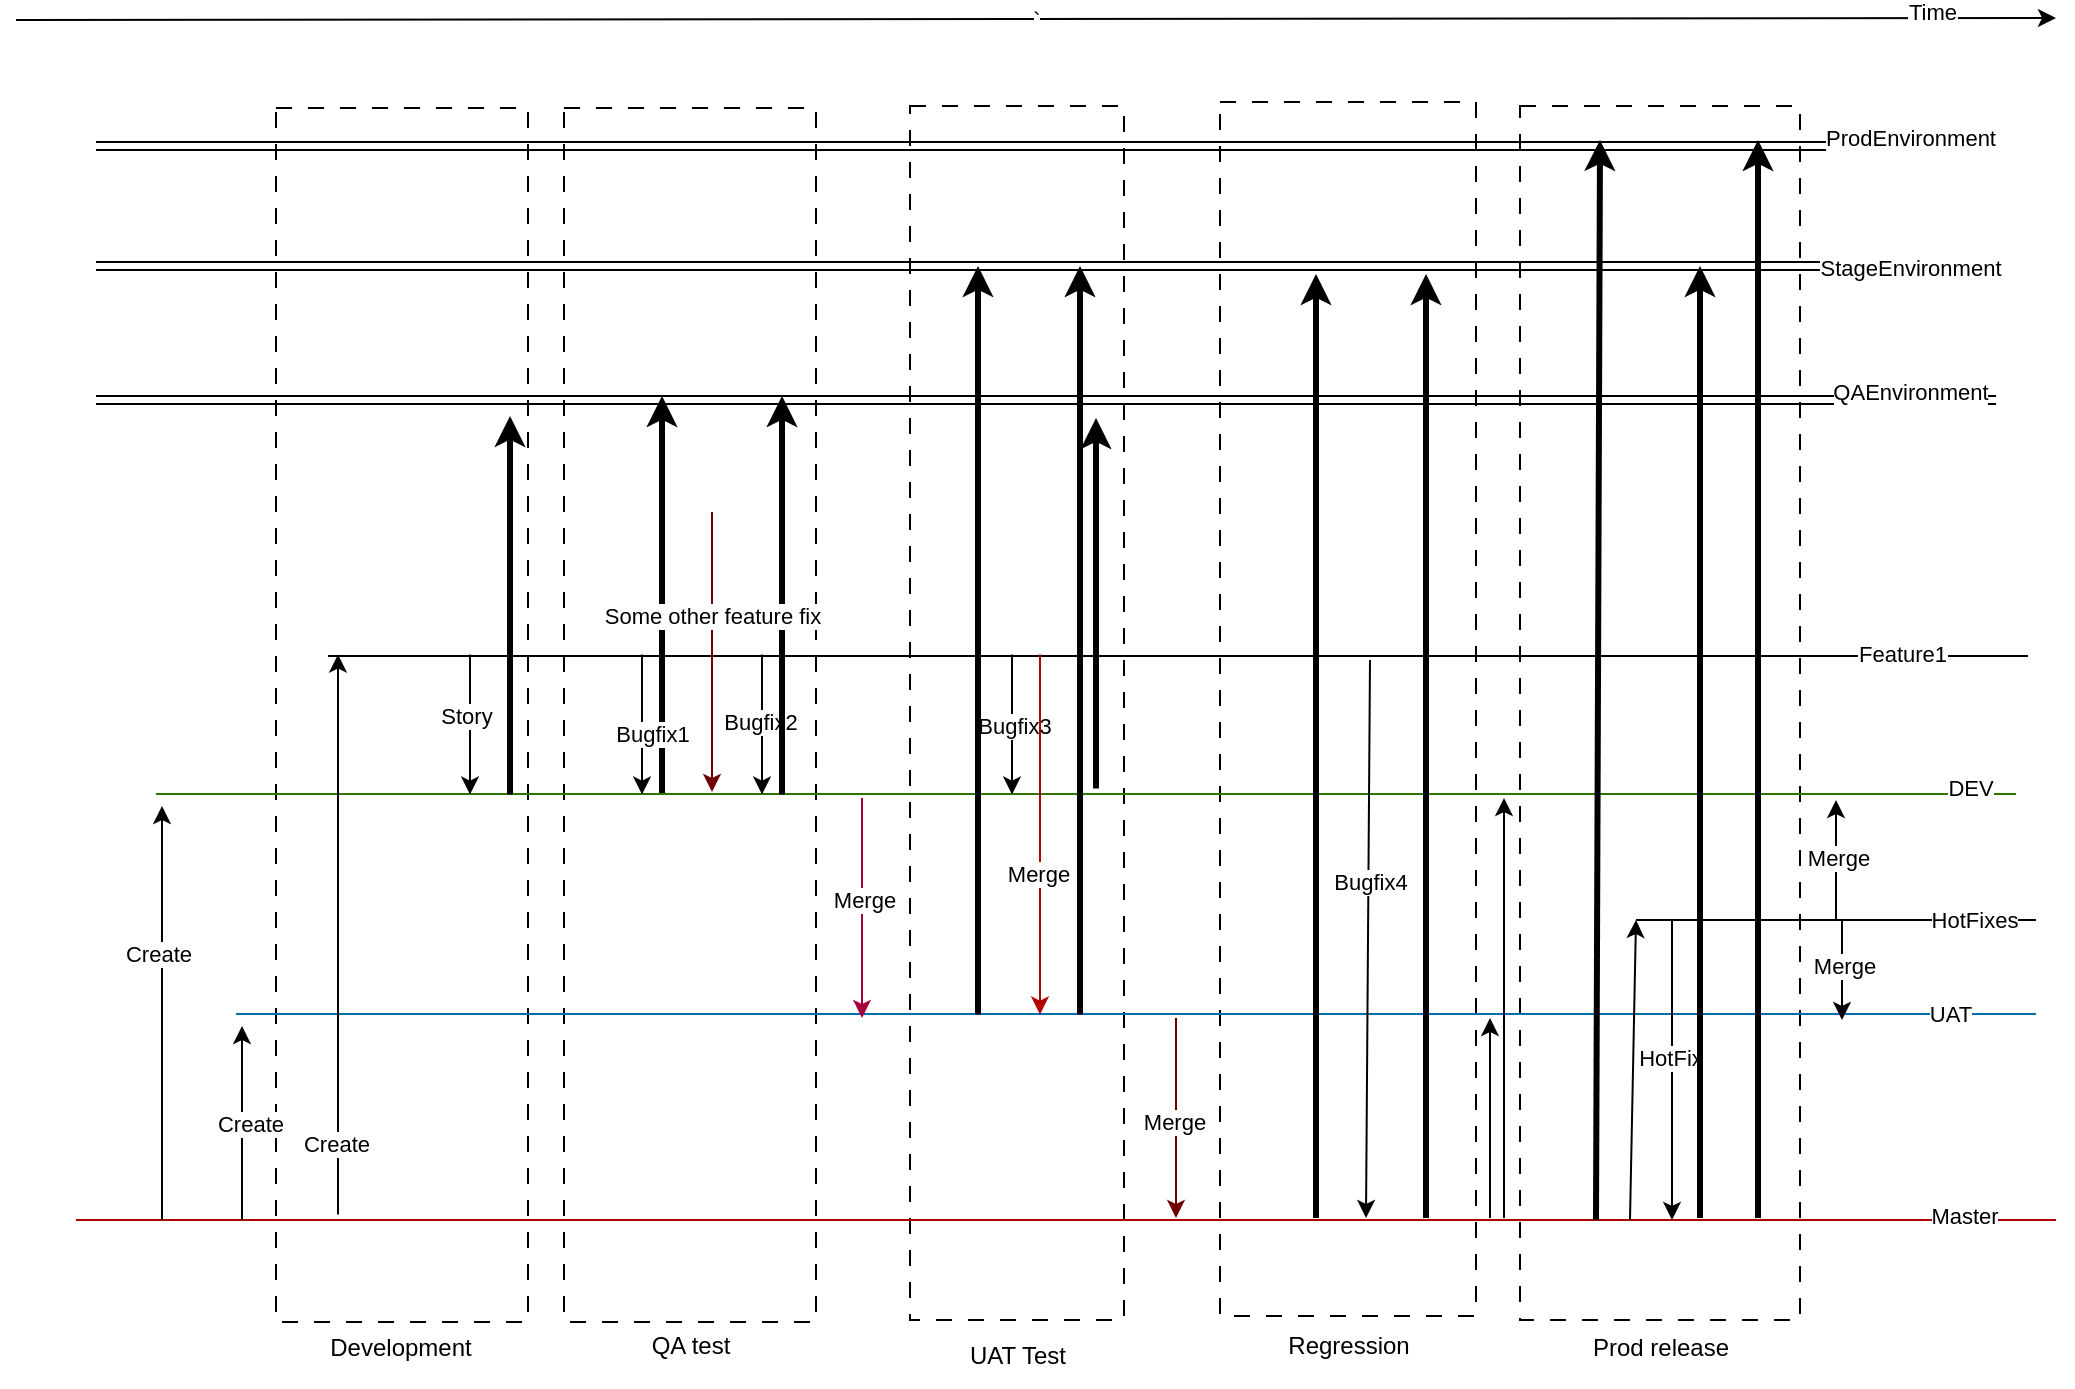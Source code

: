 <mxfile version="28.0.7">
  <diagram name="Page-1" id="1WZ4-aWFHayp4CXcd575">
    <mxGraphModel dx="985" dy="589" grid="1" gridSize="10" guides="1" tooltips="1" connect="1" arrows="1" fold="1" page="1" pageScale="1" pageWidth="1100" pageHeight="850" math="0" shadow="0">
      <root>
        <mxCell id="0" />
        <mxCell id="1" parent="0" />
        <mxCell id="tEogaM8hIcUbl6TOvtMi-2" value="" style="whiteSpace=wrap;html=1;fillStyle=auto;dashed=1;dashPattern=8 8;strokeColor=light-dark(#000000,#1F4EA9);" vertex="1" parent="1">
          <mxGeometry x="160" y="85" width="126" height="607" as="geometry" />
        </mxCell>
        <mxCell id="tEogaM8hIcUbl6TOvtMi-3" value="" style="whiteSpace=wrap;html=1;fillStyle=auto;dashed=1;dashPattern=8 8;strokeColor=light-dark(#000000,#1F4EA9);" vertex="1" parent="1">
          <mxGeometry x="632" y="82" width="128" height="607" as="geometry" />
        </mxCell>
        <mxCell id="tEogaM8hIcUbl6TOvtMi-4" value="" style="whiteSpace=wrap;html=1;fillStyle=auto;dashed=1;dashPattern=8 8;strokeColor=light-dark(#000000,#1F4EA9);" vertex="1" parent="1">
          <mxGeometry x="304" y="85" width="126" height="607" as="geometry" />
        </mxCell>
        <mxCell id="tEogaM8hIcUbl6TOvtMi-5" value="" style="endArrow=classic;html=1;rounded=0;strokeWidth=3;" edge="1" parent="1">
          <mxGeometry width="50" height="50" relative="1" as="geometry">
            <mxPoint x="353" y="428.29" as="sourcePoint" />
            <mxPoint x="353" y="229" as="targetPoint" />
          </mxGeometry>
        </mxCell>
        <mxCell id="tEogaM8hIcUbl6TOvtMi-6" value="" style="whiteSpace=wrap;html=1;fillStyle=auto;dashed=1;dashPattern=8 8;strokeColor=light-dark(#000000,#1F4EA9);" vertex="1" parent="1">
          <mxGeometry x="477" y="84" width="107" height="607" as="geometry" />
        </mxCell>
        <mxCell id="tEogaM8hIcUbl6TOvtMi-7" value="" style="rounded=0;whiteSpace=wrap;html=1;dashed=1;dashPattern=8 8;strokeColor=light-dark(#000000,#1F4EA9);" vertex="1" parent="1">
          <mxGeometry x="782" y="84" width="140" height="607" as="geometry" />
        </mxCell>
        <mxCell id="tEogaM8hIcUbl6TOvtMi-8" value="Prod release" style="text;html=1;align=center;verticalAlign=middle;resizable=0;points=[];autosize=1;strokeColor=none;fillColor=none;" vertex="1" parent="1">
          <mxGeometry x="807" y="690" width="90" height="30" as="geometry" />
        </mxCell>
        <mxCell id="tEogaM8hIcUbl6TOvtMi-9" value="" style="endArrow=none;html=1;rounded=0;fillColor=#60a917;strokeColor=#2D7600;" edge="1" parent="1">
          <mxGeometry width="50" height="50" relative="1" as="geometry">
            <mxPoint x="100" y="428" as="sourcePoint" />
            <mxPoint x="1030" y="428" as="targetPoint" />
          </mxGeometry>
        </mxCell>
        <mxCell id="tEogaM8hIcUbl6TOvtMi-10" value="DEV" style="edgeLabel;html=1;align=center;verticalAlign=middle;resizable=0;points=[];" vertex="1" connectable="0" parent="tEogaM8hIcUbl6TOvtMi-9">
          <mxGeometry x="0.949" y="3" relative="1" as="geometry">
            <mxPoint as="offset" />
          </mxGeometry>
        </mxCell>
        <mxCell id="tEogaM8hIcUbl6TOvtMi-11" value="" style="endArrow=none;html=1;rounded=0;fillColor=#1ba1e2;strokeColor=#006EAF;" edge="1" parent="1">
          <mxGeometry width="50" height="50" relative="1" as="geometry">
            <mxPoint x="140" y="538" as="sourcePoint" />
            <mxPoint x="1040" y="538" as="targetPoint" />
          </mxGeometry>
        </mxCell>
        <mxCell id="tEogaM8hIcUbl6TOvtMi-12" value="UAT" style="edgeLabel;html=1;align=center;verticalAlign=middle;resizable=0;points=[];" vertex="1" connectable="0" parent="tEogaM8hIcUbl6TOvtMi-11">
          <mxGeometry x="0.903" relative="1" as="geometry">
            <mxPoint as="offset" />
          </mxGeometry>
        </mxCell>
        <mxCell id="tEogaM8hIcUbl6TOvtMi-13" value="" style="endArrow=none;html=1;rounded=0;fillColor=#e51400;strokeColor=#B20000;" edge="1" parent="1">
          <mxGeometry width="50" height="50" relative="1" as="geometry">
            <mxPoint x="60" y="641" as="sourcePoint" />
            <mxPoint x="1050" y="641" as="targetPoint" />
          </mxGeometry>
        </mxCell>
        <mxCell id="tEogaM8hIcUbl6TOvtMi-14" value="Master" style="edgeLabel;html=1;align=center;verticalAlign=middle;resizable=0;points=[];" vertex="1" connectable="0" parent="tEogaM8hIcUbl6TOvtMi-13">
          <mxGeometry x="0.847" y="2" relative="1" as="geometry">
            <mxPoint x="29" as="offset" />
          </mxGeometry>
        </mxCell>
        <mxCell id="tEogaM8hIcUbl6TOvtMi-15" style="edgeStyle=orthogonalEdgeStyle;rounded=0;orthogonalLoop=1;jettySize=auto;html=1;" edge="1" parent="1">
          <mxGeometry relative="1" as="geometry">
            <mxPoint x="257" y="428.29" as="targetPoint" />
            <mxPoint x="257" y="358.29" as="sourcePoint" />
          </mxGeometry>
        </mxCell>
        <mxCell id="tEogaM8hIcUbl6TOvtMi-16" value="Story" style="edgeLabel;html=1;align=center;verticalAlign=middle;resizable=0;points=[];" vertex="1" connectable="0" parent="tEogaM8hIcUbl6TOvtMi-15">
          <mxGeometry x="0.833" y="-2" relative="1" as="geometry">
            <mxPoint y="-34" as="offset" />
          </mxGeometry>
        </mxCell>
        <mxCell id="tEogaM8hIcUbl6TOvtMi-17" style="edgeStyle=orthogonalEdgeStyle;rounded=0;orthogonalLoop=1;jettySize=auto;html=1;" edge="1" parent="1">
          <mxGeometry relative="1" as="geometry">
            <mxPoint x="343" y="428.29" as="targetPoint" />
            <mxPoint x="343" y="358.29" as="sourcePoint" />
          </mxGeometry>
        </mxCell>
        <mxCell id="tEogaM8hIcUbl6TOvtMi-18" value="Bugfix1" style="edgeLabel;html=1;align=center;verticalAlign=middle;resizable=0;points=[];" vertex="1" connectable="0" parent="tEogaM8hIcUbl6TOvtMi-17">
          <mxGeometry x="0.707" relative="1" as="geometry">
            <mxPoint x="5" y="-20" as="offset" />
          </mxGeometry>
        </mxCell>
        <mxCell id="tEogaM8hIcUbl6TOvtMi-19" style="edgeStyle=orthogonalEdgeStyle;rounded=0;orthogonalLoop=1;jettySize=auto;html=1;" edge="1" parent="1">
          <mxGeometry relative="1" as="geometry">
            <mxPoint x="528" y="428.29" as="targetPoint" />
            <mxPoint x="528" y="358.29" as="sourcePoint" />
          </mxGeometry>
        </mxCell>
        <mxCell id="tEogaM8hIcUbl6TOvtMi-20" value="Bugfix3" style="edgeLabel;html=1;align=center;verticalAlign=middle;resizable=0;points=[];" vertex="1" connectable="0" parent="tEogaM8hIcUbl6TOvtMi-19">
          <mxGeometry x="0.501" y="-2" relative="1" as="geometry">
            <mxPoint x="3" y="-17" as="offset" />
          </mxGeometry>
        </mxCell>
        <mxCell id="tEogaM8hIcUbl6TOvtMi-21" value="`" style="endArrow=classic;html=1;rounded=0;" edge="1" parent="1">
          <mxGeometry width="50" height="50" relative="1" as="geometry">
            <mxPoint x="30" y="41" as="sourcePoint" />
            <mxPoint x="1050" y="40" as="targetPoint" />
          </mxGeometry>
        </mxCell>
        <mxCell id="tEogaM8hIcUbl6TOvtMi-22" value="Time" style="edgeLabel;html=1;align=center;verticalAlign=middle;resizable=0;points=[];" vertex="1" connectable="0" parent="tEogaM8hIcUbl6TOvtMi-21">
          <mxGeometry x="0.877" y="3" relative="1" as="geometry">
            <mxPoint as="offset" />
          </mxGeometry>
        </mxCell>
        <mxCell id="tEogaM8hIcUbl6TOvtMi-23" value="" style="endArrow=none;html=1;rounded=0;" edge="1" parent="1">
          <mxGeometry width="50" height="50" relative="1" as="geometry">
            <mxPoint x="186" y="359" as="sourcePoint" />
            <mxPoint x="1036" y="359" as="targetPoint" />
          </mxGeometry>
        </mxCell>
        <mxCell id="tEogaM8hIcUbl6TOvtMi-24" value="Feature1" style="edgeLabel;html=1;align=center;verticalAlign=middle;resizable=0;points=[];" vertex="1" connectable="0" parent="tEogaM8hIcUbl6TOvtMi-23">
          <mxGeometry x="0.656" y="1" relative="1" as="geometry">
            <mxPoint x="83" as="offset" />
          </mxGeometry>
        </mxCell>
        <mxCell id="tEogaM8hIcUbl6TOvtMi-25" value="" style="endArrow=classic;html=1;rounded=0;" edge="1" parent="1">
          <mxGeometry width="50" height="50" relative="1" as="geometry">
            <mxPoint x="191" y="638.29" as="sourcePoint" />
            <mxPoint x="191" y="358.29" as="targetPoint" />
          </mxGeometry>
        </mxCell>
        <mxCell id="tEogaM8hIcUbl6TOvtMi-26" value="Create" style="edgeLabel;html=1;align=center;verticalAlign=middle;resizable=0;points=[];" vertex="1" connectable="0" parent="tEogaM8hIcUbl6TOvtMi-25">
          <mxGeometry x="-0.743" y="1" relative="1" as="geometry">
            <mxPoint as="offset" />
          </mxGeometry>
        </mxCell>
        <mxCell id="tEogaM8hIcUbl6TOvtMi-27" value="" style="endArrow=classic;html=1;rounded=0;" edge="1" parent="1">
          <mxGeometry width="50" height="50" relative="1" as="geometry">
            <mxPoint x="403" y="358.29" as="sourcePoint" />
            <mxPoint x="403" y="428.29" as="targetPoint" />
          </mxGeometry>
        </mxCell>
        <mxCell id="tEogaM8hIcUbl6TOvtMi-28" value="Bugfix2" style="edgeLabel;html=1;align=center;verticalAlign=middle;resizable=0;points=[];" vertex="1" connectable="0" parent="tEogaM8hIcUbl6TOvtMi-27">
          <mxGeometry x="-0.048" y="-1" relative="1" as="geometry">
            <mxPoint as="offset" />
          </mxGeometry>
        </mxCell>
        <mxCell id="tEogaM8hIcUbl6TOvtMi-29" value="" style="shape=link;html=1;rounded=0;" edge="1" parent="1">
          <mxGeometry width="100" relative="1" as="geometry">
            <mxPoint x="70" y="231" as="sourcePoint" />
            <mxPoint x="1020" y="231" as="targetPoint" />
          </mxGeometry>
        </mxCell>
        <mxCell id="tEogaM8hIcUbl6TOvtMi-30" value="QAEnvironment" style="edgeLabel;html=1;align=center;verticalAlign=middle;resizable=0;points=[];" vertex="1" connectable="0" parent="tEogaM8hIcUbl6TOvtMi-29">
          <mxGeometry x="0.907" y="4" relative="1" as="geometry">
            <mxPoint x="1" as="offset" />
          </mxGeometry>
        </mxCell>
        <mxCell id="tEogaM8hIcUbl6TOvtMi-31" value="" style="endArrow=classic;html=1;rounded=0;strokeWidth=3;" edge="1" parent="1">
          <mxGeometry width="50" height="50" relative="1" as="geometry">
            <mxPoint x="277" y="428.29" as="sourcePoint" />
            <mxPoint x="277" y="239" as="targetPoint" />
          </mxGeometry>
        </mxCell>
        <mxCell id="tEogaM8hIcUbl6TOvtMi-32" value="" style="shape=link;html=1;rounded=0;" edge="1" parent="1">
          <mxGeometry width="100" relative="1" as="geometry">
            <mxPoint x="70" y="164" as="sourcePoint" />
            <mxPoint x="1020" y="164" as="targetPoint" />
          </mxGeometry>
        </mxCell>
        <mxCell id="tEogaM8hIcUbl6TOvtMi-33" value="StageEnvironment" style="edgeLabel;html=1;align=center;verticalAlign=middle;resizable=0;points=[];" vertex="1" connectable="0" parent="tEogaM8hIcUbl6TOvtMi-32">
          <mxGeometry x="0.909" y="-1" relative="1" as="geometry">
            <mxPoint as="offset" />
          </mxGeometry>
        </mxCell>
        <mxCell id="tEogaM8hIcUbl6TOvtMi-36" value="" style="endArrow=classic;html=1;rounded=0;strokeWidth=3;" edge="1" parent="1">
          <mxGeometry width="50" height="50" relative="1" as="geometry">
            <mxPoint x="511" y="538.29" as="sourcePoint" />
            <mxPoint x="511" y="164" as="targetPoint" />
          </mxGeometry>
        </mxCell>
        <mxCell id="tEogaM8hIcUbl6TOvtMi-37" value="" style="endArrow=classic;html=1;rounded=0;fillColor=#e51400;strokeColor=#B20000;" edge="1" parent="1">
          <mxGeometry width="50" height="50" relative="1" as="geometry">
            <mxPoint x="542" y="358.29" as="sourcePoint" />
            <mxPoint x="542" y="538.29" as="targetPoint" />
          </mxGeometry>
        </mxCell>
        <mxCell id="tEogaM8hIcUbl6TOvtMi-38" value="Merge" style="edgeLabel;html=1;align=center;verticalAlign=middle;resizable=0;points=[];" vertex="1" connectable="0" parent="tEogaM8hIcUbl6TOvtMi-37">
          <mxGeometry x="0.214" y="-1" relative="1" as="geometry">
            <mxPoint as="offset" />
          </mxGeometry>
        </mxCell>
        <mxCell id="tEogaM8hIcUbl6TOvtMi-39" value="" style="endArrow=classic;html=1;rounded=0;strokeWidth=3;" edge="1" parent="1">
          <mxGeometry width="50" height="50" relative="1" as="geometry">
            <mxPoint x="562" y="538.29" as="sourcePoint" />
            <mxPoint x="562" y="164" as="targetPoint" />
          </mxGeometry>
        </mxCell>
        <mxCell id="tEogaM8hIcUbl6TOvtMi-40" value="" style="endArrow=classic;html=1;rounded=0;strokeWidth=3;" edge="1" parent="1">
          <mxGeometry width="50" height="50" relative="1" as="geometry">
            <mxPoint x="413" y="428.29" as="sourcePoint" />
            <mxPoint x="413" y="229" as="targetPoint" />
          </mxGeometry>
        </mxCell>
        <mxCell id="tEogaM8hIcUbl6TOvtMi-41" value="" style="endArrow=classic;html=1;rounded=0;fillColor=#a20025;strokeColor=#6F0000;" edge="1" parent="1">
          <mxGeometry width="50" height="50" relative="1" as="geometry">
            <mxPoint x="378" y="287" as="sourcePoint" />
            <mxPoint x="378" y="427" as="targetPoint" />
          </mxGeometry>
        </mxCell>
        <mxCell id="tEogaM8hIcUbl6TOvtMi-42" value="Some other feature fix" style="edgeLabel;html=1;align=center;verticalAlign=middle;resizable=0;points=[];" vertex="1" connectable="0" parent="tEogaM8hIcUbl6TOvtMi-41">
          <mxGeometry x="-0.643" y="1" relative="1" as="geometry">
            <mxPoint x="-1" y="27" as="offset" />
          </mxGeometry>
        </mxCell>
        <mxCell id="tEogaM8hIcUbl6TOvtMi-43" value="" style="shape=link;html=1;rounded=0;" edge="1" parent="1">
          <mxGeometry width="100" relative="1" as="geometry">
            <mxPoint x="70" y="104" as="sourcePoint" />
            <mxPoint x="1020" y="104" as="targetPoint" />
          </mxGeometry>
        </mxCell>
        <mxCell id="tEogaM8hIcUbl6TOvtMi-44" value="ProdEnvironment" style="edgeLabel;html=1;align=center;verticalAlign=middle;resizable=0;points=[];" vertex="1" connectable="0" parent="tEogaM8hIcUbl6TOvtMi-43">
          <mxGeometry x="0.907" y="4" relative="1" as="geometry">
            <mxPoint x="1" as="offset" />
          </mxGeometry>
        </mxCell>
        <mxCell id="tEogaM8hIcUbl6TOvtMi-45" value="" style="endArrow=classic;html=1;rounded=0;strokeWidth=3;" edge="1" parent="1">
          <mxGeometry width="50" height="50" relative="1" as="geometry">
            <mxPoint x="820" y="641" as="sourcePoint" />
            <mxPoint x="822" y="101" as="targetPoint" />
          </mxGeometry>
        </mxCell>
        <mxCell id="tEogaM8hIcUbl6TOvtMi-46" value="" style="endArrow=classic;html=1;rounded=0;" edge="1" parent="1">
          <mxGeometry width="50" height="50" relative="1" as="geometry">
            <mxPoint x="143" y="641" as="sourcePoint" />
            <mxPoint x="143" y="544" as="targetPoint" />
          </mxGeometry>
        </mxCell>
        <mxCell id="tEogaM8hIcUbl6TOvtMi-47" value="Create" style="edgeLabel;html=1;align=center;verticalAlign=middle;resizable=0;points=[];" vertex="1" connectable="0" parent="tEogaM8hIcUbl6TOvtMi-46">
          <mxGeometry x="-0.003" y="-4" relative="1" as="geometry">
            <mxPoint as="offset" />
          </mxGeometry>
        </mxCell>
        <mxCell id="tEogaM8hIcUbl6TOvtMi-48" value="" style="endArrow=classic;html=1;rounded=0;" edge="1" parent="1">
          <mxGeometry width="50" height="50" relative="1" as="geometry">
            <mxPoint x="103" y="641" as="sourcePoint" />
            <mxPoint x="103" y="434" as="targetPoint" />
          </mxGeometry>
        </mxCell>
        <mxCell id="tEogaM8hIcUbl6TOvtMi-49" value="Create" style="edgeLabel;html=1;align=center;verticalAlign=middle;resizable=0;points=[];" vertex="1" connectable="0" parent="tEogaM8hIcUbl6TOvtMi-48">
          <mxGeometry x="0.284" y="2" relative="1" as="geometry">
            <mxPoint as="offset" />
          </mxGeometry>
        </mxCell>
        <mxCell id="tEogaM8hIcUbl6TOvtMi-50" value="" style="endArrow=classic;html=1;rounded=0;" edge="1" parent="1">
          <mxGeometry width="50" height="50" relative="1" as="geometry">
            <mxPoint x="858" y="491" as="sourcePoint" />
            <mxPoint x="858" y="641" as="targetPoint" />
          </mxGeometry>
        </mxCell>
        <mxCell id="tEogaM8hIcUbl6TOvtMi-51" value="HotFix" style="edgeLabel;html=1;align=center;verticalAlign=middle;resizable=0;points=[];" vertex="1" connectable="0" parent="tEogaM8hIcUbl6TOvtMi-50">
          <mxGeometry x="-0.367" y="-1" relative="1" as="geometry">
            <mxPoint y="21" as="offset" />
          </mxGeometry>
        </mxCell>
        <mxCell id="tEogaM8hIcUbl6TOvtMi-52" value="" style="endArrow=classic;html=1;rounded=0;strokeWidth=3;" edge="1" parent="1">
          <mxGeometry width="50" height="50" relative="1" as="geometry">
            <mxPoint x="901" y="640" as="sourcePoint" />
            <mxPoint x="901" y="101" as="targetPoint" />
          </mxGeometry>
        </mxCell>
        <mxCell id="tEogaM8hIcUbl6TOvtMi-53" value="" style="endArrow=classic;html=1;rounded=0;strokeWidth=3;" edge="1" parent="1">
          <mxGeometry width="50" height="50" relative="1" as="geometry">
            <mxPoint x="872" y="640" as="sourcePoint" />
            <mxPoint x="872" y="164" as="targetPoint" />
          </mxGeometry>
        </mxCell>
        <mxCell id="tEogaM8hIcUbl6TOvtMi-54" value="UAT Test" style="text;html=1;align=center;verticalAlign=middle;whiteSpace=wrap;rounded=0;" vertex="1" parent="1">
          <mxGeometry x="501" y="694" width="60" height="30" as="geometry" />
        </mxCell>
        <mxCell id="tEogaM8hIcUbl6TOvtMi-59" value="" style="endArrow=classic;html=1;rounded=0;fillColor=#a20025;strokeColor=#6F0000;" edge="1" parent="1">
          <mxGeometry width="50" height="50" relative="1" as="geometry">
            <mxPoint x="610" y="540" as="sourcePoint" />
            <mxPoint x="610" y="640" as="targetPoint" />
          </mxGeometry>
        </mxCell>
        <mxCell id="tEogaM8hIcUbl6TOvtMi-60" value="Merge" style="edgeLabel;html=1;align=center;verticalAlign=middle;resizable=0;points=[];" vertex="1" connectable="0" parent="tEogaM8hIcUbl6TOvtMi-59">
          <mxGeometry x="0.512" y="-1" relative="1" as="geometry">
            <mxPoint y="-24" as="offset" />
          </mxGeometry>
        </mxCell>
        <mxCell id="tEogaM8hIcUbl6TOvtMi-61" value="" style="endArrow=classic;html=1;rounded=0;strokeWidth=3;" edge="1" parent="1">
          <mxGeometry width="50" height="50" relative="1" as="geometry">
            <mxPoint x="680" y="640" as="sourcePoint" />
            <mxPoint x="680" y="168" as="targetPoint" />
          </mxGeometry>
        </mxCell>
        <mxCell id="tEogaM8hIcUbl6TOvtMi-62" value="" style="endArrow=classic;html=1;rounded=0;strokeWidth=3;" edge="1" parent="1">
          <mxGeometry width="50" height="50" relative="1" as="geometry">
            <mxPoint x="735" y="640" as="sourcePoint" />
            <mxPoint x="735" y="168" as="targetPoint" />
          </mxGeometry>
        </mxCell>
        <mxCell id="tEogaM8hIcUbl6TOvtMi-63" value="" style="endArrow=classic;html=1;rounded=0;" edge="1" parent="1">
          <mxGeometry width="50" height="50" relative="1" as="geometry">
            <mxPoint x="707" y="361" as="sourcePoint" />
            <mxPoint x="705" y="640" as="targetPoint" />
          </mxGeometry>
        </mxCell>
        <mxCell id="tEogaM8hIcUbl6TOvtMi-64" value="Bugfix4" style="edgeLabel;html=1;align=center;verticalAlign=middle;resizable=0;points=[];" vertex="1" connectable="0" parent="tEogaM8hIcUbl6TOvtMi-63">
          <mxGeometry x="-0.203" y="1" relative="1" as="geometry">
            <mxPoint as="offset" />
          </mxGeometry>
        </mxCell>
        <mxCell id="tEogaM8hIcUbl6TOvtMi-65" value="QA test" style="text;html=1;align=center;verticalAlign=middle;resizable=0;points=[];autosize=1;strokeColor=none;fillColor=none;" vertex="1" parent="1">
          <mxGeometry x="337" y="689" width="60" height="30" as="geometry" />
        </mxCell>
        <mxCell id="tEogaM8hIcUbl6TOvtMi-66" value="Regression" style="text;html=1;align=center;verticalAlign=middle;resizable=0;points=[];autosize=1;strokeColor=none;fillColor=none;" vertex="1" parent="1">
          <mxGeometry x="656" y="689" width="80" height="30" as="geometry" />
        </mxCell>
        <mxCell id="tEogaM8hIcUbl6TOvtMi-67" value="" style="endArrow=none;html=1;rounded=0;" edge="1" parent="1">
          <mxGeometry width="50" height="50" relative="1" as="geometry">
            <mxPoint x="840" y="491" as="sourcePoint" />
            <mxPoint x="1040" y="491" as="targetPoint" />
          </mxGeometry>
        </mxCell>
        <mxCell id="tEogaM8hIcUbl6TOvtMi-68" value="HotFixes" style="edgeLabel;html=1;align=center;verticalAlign=middle;resizable=0;points=[];" vertex="1" connectable="0" parent="tEogaM8hIcUbl6TOvtMi-67">
          <mxGeometry x="0.684" relative="1" as="geometry">
            <mxPoint as="offset" />
          </mxGeometry>
        </mxCell>
        <mxCell id="tEogaM8hIcUbl6TOvtMi-69" value="" style="endArrow=classic;html=1;rounded=0;" edge="1" parent="1">
          <mxGeometry width="50" height="50" relative="1" as="geometry">
            <mxPoint x="837" y="641" as="sourcePoint" />
            <mxPoint x="840" y="491" as="targetPoint" />
          </mxGeometry>
        </mxCell>
        <mxCell id="tEogaM8hIcUbl6TOvtMi-70" value="" style="endArrow=classic;html=1;rounded=0;" edge="1" parent="1">
          <mxGeometry width="50" height="50" relative="1" as="geometry">
            <mxPoint x="940" y="491" as="sourcePoint" />
            <mxPoint x="940" y="431" as="targetPoint" />
          </mxGeometry>
        </mxCell>
        <mxCell id="tEogaM8hIcUbl6TOvtMi-71" value="Merge" style="edgeLabel;html=1;align=center;verticalAlign=middle;resizable=0;points=[];" vertex="1" connectable="0" parent="tEogaM8hIcUbl6TOvtMi-70">
          <mxGeometry x="0.033" y="-1" relative="1" as="geometry">
            <mxPoint as="offset" />
          </mxGeometry>
        </mxCell>
        <mxCell id="tEogaM8hIcUbl6TOvtMi-72" value="" style="endArrow=classic;html=1;rounded=0;" edge="1" parent="1">
          <mxGeometry width="50" height="50" relative="1" as="geometry">
            <mxPoint x="943" y="491" as="sourcePoint" />
            <mxPoint x="943" y="541" as="targetPoint" />
          </mxGeometry>
        </mxCell>
        <mxCell id="tEogaM8hIcUbl6TOvtMi-73" value="Merge" style="edgeLabel;html=1;align=center;verticalAlign=middle;resizable=0;points=[];" vertex="1" connectable="0" parent="tEogaM8hIcUbl6TOvtMi-72">
          <mxGeometry x="-0.097" y="1" relative="1" as="geometry">
            <mxPoint as="offset" />
          </mxGeometry>
        </mxCell>
        <mxCell id="tEogaM8hIcUbl6TOvtMi-74" value="Development" style="text;html=1;align=center;verticalAlign=middle;resizable=0;points=[];autosize=1;strokeColor=none;fillColor=none;" vertex="1" parent="1">
          <mxGeometry x="177" y="690" width="90" height="30" as="geometry" />
        </mxCell>
        <mxCell id="tEogaM8hIcUbl6TOvtMi-75" value="" style="endArrow=classic;html=1;rounded=0;fillColor=#d80073;strokeColor=#A50040;" edge="1" parent="1">
          <mxGeometry width="50" height="50" relative="1" as="geometry">
            <mxPoint x="453" y="430" as="sourcePoint" />
            <mxPoint x="453" y="540" as="targetPoint" />
          </mxGeometry>
        </mxCell>
        <mxCell id="tEogaM8hIcUbl6TOvtMi-76" value="Merge" style="edgeLabel;html=1;align=center;verticalAlign=middle;resizable=0;points=[];" vertex="1" connectable="0" parent="tEogaM8hIcUbl6TOvtMi-75">
          <mxGeometry x="-0.074" y="1" relative="1" as="geometry">
            <mxPoint as="offset" />
          </mxGeometry>
        </mxCell>
        <mxCell id="tEogaM8hIcUbl6TOvtMi-77" value="" style="endArrow=classic;html=1;rounded=0;strokeWidth=3;" edge="1" parent="1">
          <mxGeometry width="50" height="50" relative="1" as="geometry">
            <mxPoint x="570" y="425.29" as="sourcePoint" />
            <mxPoint x="570" y="240" as="targetPoint" />
          </mxGeometry>
        </mxCell>
        <mxCell id="tEogaM8hIcUbl6TOvtMi-78" value="" style="endArrow=classic;html=1;rounded=0;" edge="1" parent="1">
          <mxGeometry width="50" height="50" relative="1" as="geometry">
            <mxPoint x="767" y="640" as="sourcePoint" />
            <mxPoint x="767" y="540" as="targetPoint" />
          </mxGeometry>
        </mxCell>
        <mxCell id="tEogaM8hIcUbl6TOvtMi-79" value="" style="endArrow=classic;html=1;rounded=0;" edge="1" parent="1">
          <mxGeometry width="50" height="50" relative="1" as="geometry">
            <mxPoint x="774" y="640" as="sourcePoint" />
            <mxPoint x="774" y="430" as="targetPoint" />
          </mxGeometry>
        </mxCell>
      </root>
    </mxGraphModel>
  </diagram>
</mxfile>
